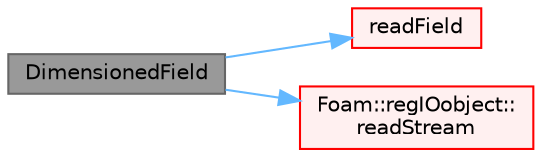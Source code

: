 digraph "DimensionedField"
{
 // LATEX_PDF_SIZE
  bgcolor="transparent";
  edge [fontname=Helvetica,fontsize=10,labelfontname=Helvetica,labelfontsize=10];
  node [fontname=Helvetica,fontsize=10,shape=box,height=0.2,width=0.4];
  rankdir="LR";
  Node1 [id="Node000001",label="DimensionedField",height=0.2,width=0.4,color="gray40", fillcolor="grey60", style="filled", fontcolor="black",tooltip=" "];
  Node1 -> Node2 [id="edge1_Node000001_Node000002",color="steelblue1",style="solid",tooltip=" "];
  Node2 [id="Node000002",label="readField",height=0.2,width=0.4,color="red", fillcolor="#FFF0F0", style="filled",URL="$classFoam_1_1DimensionedField.html#a0a3dec117fcc99faf417a736c43a0bcd",tooltip=" "];
  Node1 -> Node4 [id="edge2_Node000001_Node000004",color="steelblue1",style="solid",tooltip=" "];
  Node4 [id="Node000004",label="Foam::regIOobject::\lreadStream",height=0.2,width=0.4,color="red", fillcolor="#FFF0F0", style="filled",URL="$classFoam_1_1regIOobject.html#a96f5b90321348fc0b5888acc541891f7",tooltip=" "];
}
